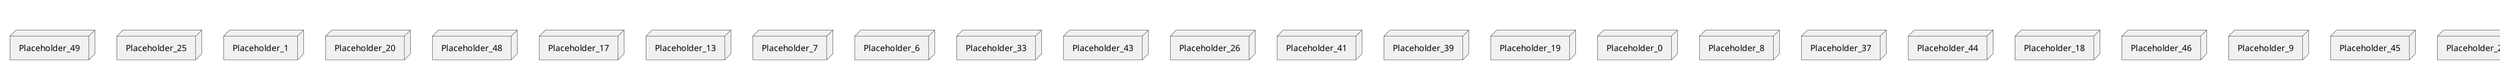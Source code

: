 @startuml
skinparam fixCircleLabelOverlapping true
node Placeholder_14 {
[aName] [[cloudscale-project-cloudstore.system#_xks4Cr_dEe6QlPalN5nPJA]]
}
node Placeholder_49 {
[aName] [[cloudscale-project-cloudstore.system#_xks4Cr_dEe6QlPalN5nPJA]]
}
node Placeholder_25 {
[aName] [[cloudscale-project-cloudstore.system#_xks4Cr_dEe6QlPalN5nPJA]]
}
node Placeholder_1 {
[aName] [[cloudscale-project-cloudstore.system#_xks4Cr_dEe6QlPalN5nPJA]]
}
node Placeholder_20 {
[aName] [[cloudscale-project-cloudstore.system#_xks4Cr_dEe6QlPalN5nPJA]]
}
node Placeholder_48 {
[aName] [[cloudscale-project-cloudstore.system#_xks4Cr_dEe6QlPalN5nPJA]]
}
node Placeholder_17 {
[aName] [[cloudscale-project-cloudstore.system#_xks4Cr_dEe6QlPalN5nPJA]]
}
node Placeholder_13 {
[aName] [[cloudscale-project-cloudstore.system#_xks4Cr_dEe6QlPalN5nPJA]]
}
node Placeholder_7 {
[aName] [[cloudscale-project-cloudstore.system#_xks4Cr_dEe6QlPalN5nPJA]]
}
node Placeholder_6 {
[aName] [[cloudscale-project-cloudstore.system#_xks4Cr_dEe6QlPalN5nPJA]]
}
node Placeholder_33 {
[aName] [[cloudscale-project-cloudstore.system#_xks4Cr_dEe6QlPalN5nPJA]]
}
node Placeholder_43 {
[aName] [[cloudscale-project-cloudstore.system#_xks4Cr_dEe6QlPalN5nPJA]]
}
node Placeholder_26 {
[aName] [[cloudscale-project-cloudstore.system#_xks4Cr_dEe6QlPalN5nPJA]]
}
node Placeholder_41 {
[aName] [[cloudscale-project-cloudstore.system#_xks4Cr_dEe6QlPalN5nPJA]]
}
node Placeholder_39 {
[aName] [[cloudscale-project-cloudstore.system#_xks4Cr_dEe6QlPalN5nPJA]]
}
node Placeholder_19 {
[aName] [[cloudscale-project-cloudstore.system#_xks4Cr_dEe6QlPalN5nPJA]]
}
node Placeholder_0 {
[aName] [[cloudscale-project-cloudstore.system#_xks4Cr_dEe6QlPalN5nPJA]]
}
node Placeholder_8 {
[aName] [[cloudscale-project-cloudstore.system#_xks4Cr_dEe6QlPalN5nPJA]]
}
node Placeholder_37 {
[aName] [[cloudscale-project-cloudstore.system#_xks4Cr_dEe6QlPalN5nPJA]]
}
node Placeholder_44 {
[aName] [[cloudscale-project-cloudstore.system#_xks4Cr_dEe6QlPalN5nPJA]]
}
node Placeholder_18 {
[aName] [[cloudscale-project-cloudstore.system#_xks4Cr_dEe6QlPalN5nPJA]]
}
node Placeholder_46 {
[aName] [[cloudscale-project-cloudstore.system#_xks4Cr_dEe6QlPalN5nPJA]]
}
node Placeholder_9 {
[aName] [[cloudscale-project-cloudstore.system#_xks4Cr_dEe6QlPalN5nPJA]]
}
node Placeholder_45 {
[aName] [[cloudscale-project-cloudstore.system#_xks4Cr_dEe6QlPalN5nPJA]]
}
node Placeholder_29 {
[aName] [[cloudscale-project-cloudstore.system#_xks4Cr_dEe6QlPalN5nPJA]]
}
node Placeholder_36 {
[aName] [[cloudscale-project-cloudstore.system#_xks4Cr_dEe6QlPalN5nPJA]]
}
node Placeholder_38 {
[aName] [[cloudscale-project-cloudstore.system#_xks4Cr_dEe6QlPalN5nPJA]]
}
node Placeholder_15 {
[aName] [[cloudscale-project-cloudstore.system#_xks4Cr_dEe6QlPalN5nPJA]]
}
node Placeholder_2 {
[aName] [[cloudscale-project-cloudstore.system#_xks4Cr_dEe6QlPalN5nPJA]]
}
node Placeholder_3 {
[aName] [[cloudscale-project-cloudstore.system#_xks4Cr_dEe6QlPalN5nPJA]]
}
node Placeholder_11 {
[aName] [[cloudscale-project-cloudstore.system#_xks4Cr_dEe6QlPalN5nPJA]]
}
node Placeholder_35 {
[aName] [[cloudscale-project-cloudstore.system#_xks4Cr_dEe6QlPalN5nPJA]]
}
node Placeholder_42 {
[aName] [[cloudscale-project-cloudstore.system#_xks4Cr_dEe6QlPalN5nPJA]]
}
node Placeholder_47 {
[aName] [[cloudscale-project-cloudstore.system#_xks4Cr_dEe6QlPalN5nPJA]]
}
node Placeholder_40 {
[aName] [[cloudscale-project-cloudstore.system#_xks4Cr_dEe6QlPalN5nPJA]]
}
[aName] -(0- [aName] : eu_cloudscale_showcase_servlets_helpers_PaymentService_Provider

@enduml
